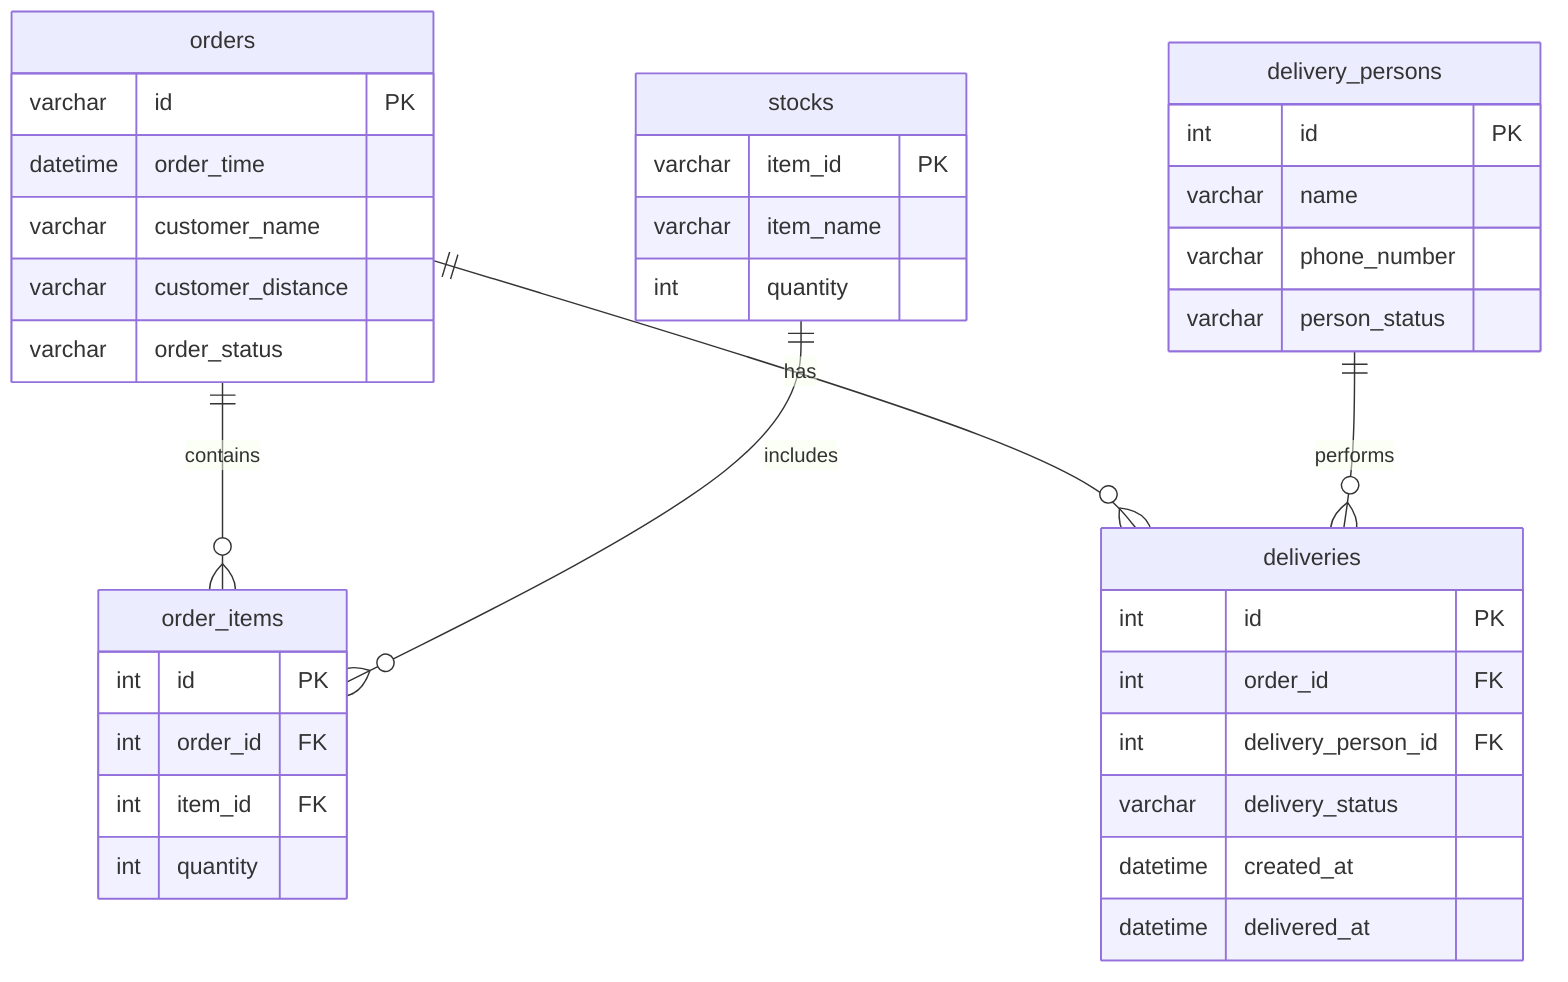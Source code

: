 erDiagram
    orders ||--o{ order_items : contains
    orders ||--o{ deliveries : has
    delivery_persons ||--o{ deliveries : performs
    stocks ||--o{ order_items : includes

    orders {
        varchar id PK
        datetime order_time
        varchar customer_name
        varchar customer_distance
        varchar order_status
    }

    order_items {
        int id PK
        int order_id FK
        int item_id FK
        int quantity
    }

    deliveries {
        int id PK
        int order_id FK
        int delivery_person_id FK
        varchar delivery_status
        datetime created_at
        datetime delivered_at
    }

    stocks {
        varchar item_id PK
        varchar item_name
        int quantity
    }

    delivery_persons {
        int id PK
        varchar name
        varchar phone_number
        varchar person_status
    }